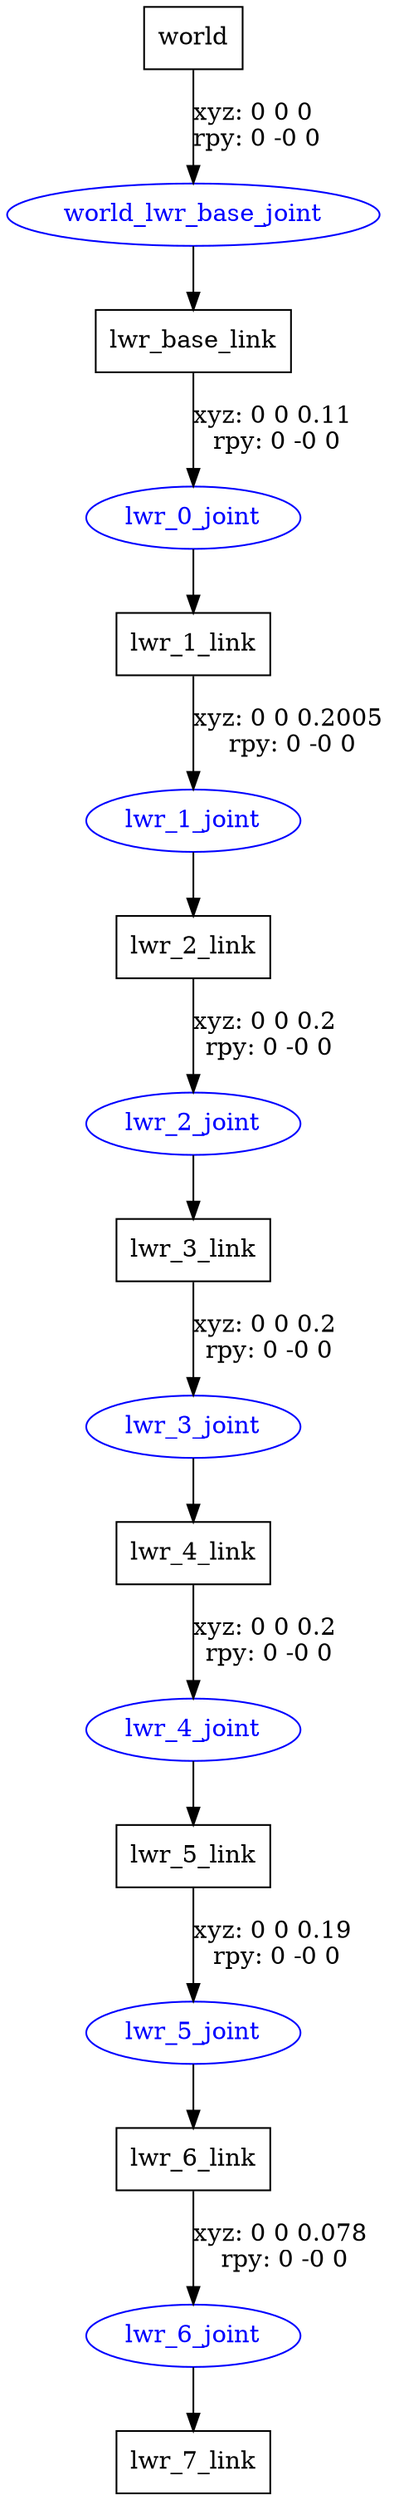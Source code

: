 digraph G {
node [shape=box];
"world" [label="world"];
"lwr_base_link" [label="lwr_base_link"];
"lwr_1_link" [label="lwr_1_link"];
"lwr_2_link" [label="lwr_2_link"];
"lwr_3_link" [label="lwr_3_link"];
"lwr_4_link" [label="lwr_4_link"];
"lwr_5_link" [label="lwr_5_link"];
"lwr_6_link" [label="lwr_6_link"];
"lwr_7_link" [label="lwr_7_link"];
node [shape=ellipse, color=blue, fontcolor=blue];
"world" -> "world_lwr_base_joint" [label="xyz: 0 0 0 \nrpy: 0 -0 0"]
"world_lwr_base_joint" -> "lwr_base_link"
"lwr_base_link" -> "lwr_0_joint" [label="xyz: 0 0 0.11 \nrpy: 0 -0 0"]
"lwr_0_joint" -> "lwr_1_link"
"lwr_1_link" -> "lwr_1_joint" [label="xyz: 0 0 0.2005 \nrpy: 0 -0 0"]
"lwr_1_joint" -> "lwr_2_link"
"lwr_2_link" -> "lwr_2_joint" [label="xyz: 0 0 0.2 \nrpy: 0 -0 0"]
"lwr_2_joint" -> "lwr_3_link"
"lwr_3_link" -> "lwr_3_joint" [label="xyz: 0 0 0.2 \nrpy: 0 -0 0"]
"lwr_3_joint" -> "lwr_4_link"
"lwr_4_link" -> "lwr_4_joint" [label="xyz: 0 0 0.2 \nrpy: 0 -0 0"]
"lwr_4_joint" -> "lwr_5_link"
"lwr_5_link" -> "lwr_5_joint" [label="xyz: 0 0 0.19 \nrpy: 0 -0 0"]
"lwr_5_joint" -> "lwr_6_link"
"lwr_6_link" -> "lwr_6_joint" [label="xyz: 0 0 0.078 \nrpy: 0 -0 0"]
"lwr_6_joint" -> "lwr_7_link"
}
